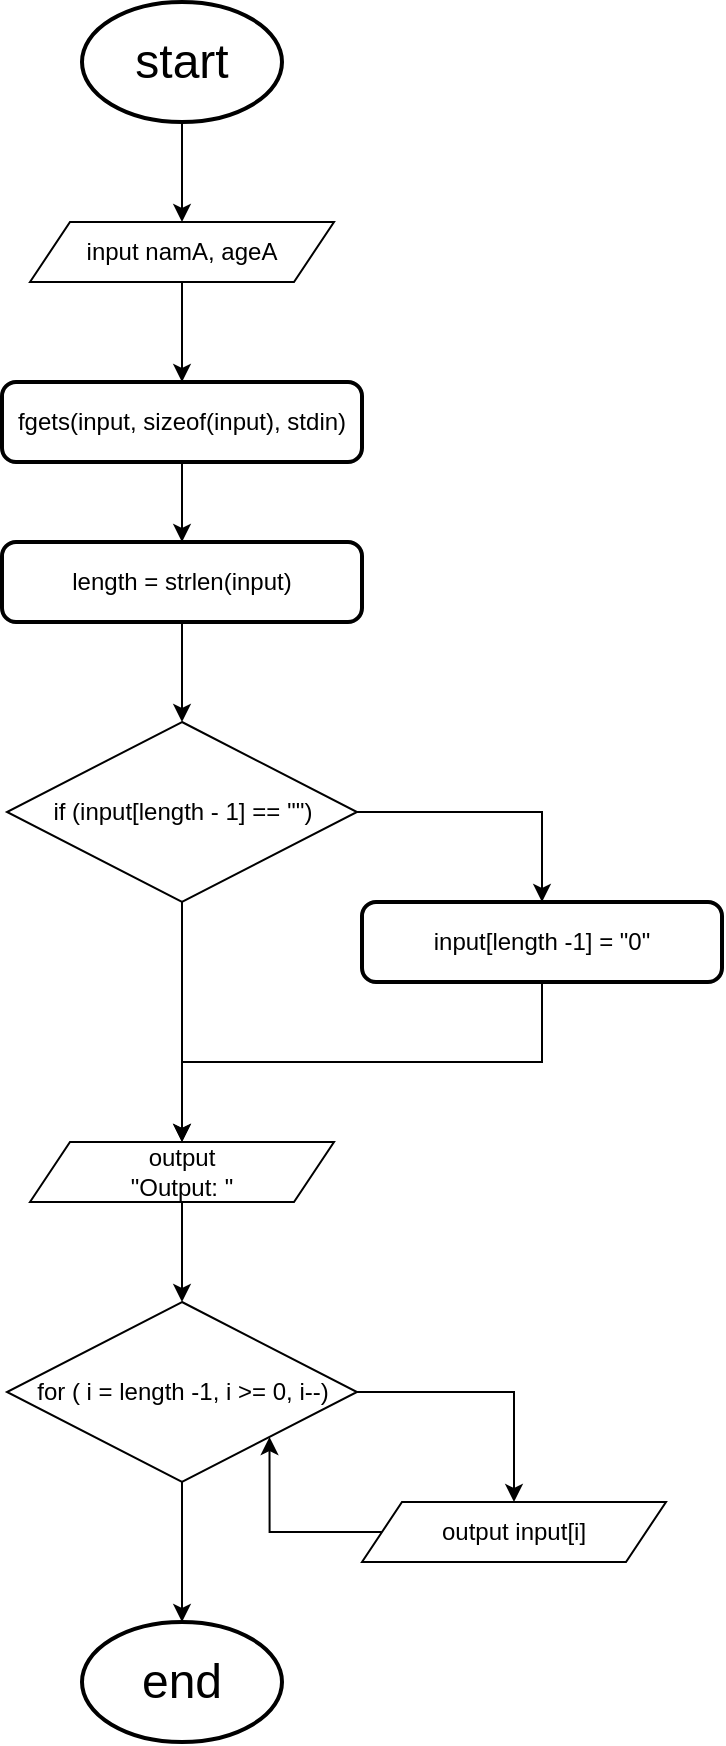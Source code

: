 <mxfile version="25.0.3">
  <diagram name="Page-1" id="MTo8a-Jam3NFmFl6J-9u">
    <mxGraphModel dx="2537" dy="878" grid="1" gridSize="10" guides="1" tooltips="1" connect="1" arrows="1" fold="1" page="1" pageScale="1" pageWidth="850" pageHeight="1100" math="0" shadow="0">
      <root>
        <mxCell id="0" />
        <mxCell id="1" parent="0" />
        <mxCell id="BXqlN0ZBgguIjdxf9FFt-8" style="edgeStyle=orthogonalEdgeStyle;rounded=0;orthogonalLoop=1;jettySize=auto;html=1;entryX=0.5;entryY=0;entryDx=0;entryDy=0;" edge="1" parent="1" source="BXqlN0ZBgguIjdxf9FFt-1" target="BXqlN0ZBgguIjdxf9FFt-3">
          <mxGeometry relative="1" as="geometry" />
        </mxCell>
        <mxCell id="BXqlN0ZBgguIjdxf9FFt-1" value="&lt;font style=&quot;font-size: 24px;&quot;&gt;start&lt;/font&gt;" style="strokeWidth=2;html=1;shape=mxgraph.flowchart.start_1;whiteSpace=wrap;" vertex="1" parent="1">
          <mxGeometry x="-484" y="80" width="100" height="60" as="geometry" />
        </mxCell>
        <mxCell id="BXqlN0ZBgguIjdxf9FFt-2" value="&lt;font style=&quot;font-size: 24px;&quot;&gt;end&lt;/font&gt;" style="strokeWidth=2;html=1;shape=mxgraph.flowchart.start_1;whiteSpace=wrap;" vertex="1" parent="1">
          <mxGeometry x="-484" y="890" width="100" height="60" as="geometry" />
        </mxCell>
        <mxCell id="BXqlN0ZBgguIjdxf9FFt-9" style="edgeStyle=orthogonalEdgeStyle;rounded=0;orthogonalLoop=1;jettySize=auto;html=1;entryX=0.5;entryY=0;entryDx=0;entryDy=0;" edge="1" parent="1" source="BXqlN0ZBgguIjdxf9FFt-3" target="BXqlN0ZBgguIjdxf9FFt-4">
          <mxGeometry relative="1" as="geometry" />
        </mxCell>
        <mxCell id="BXqlN0ZBgguIjdxf9FFt-3" value="input namA, ageA" style="shape=parallelogram;perimeter=parallelogramPerimeter;whiteSpace=wrap;html=1;fixedSize=1;" vertex="1" parent="1">
          <mxGeometry x="-510" y="190" width="152" height="30" as="geometry" />
        </mxCell>
        <mxCell id="BXqlN0ZBgguIjdxf9FFt-10" style="edgeStyle=orthogonalEdgeStyle;rounded=0;orthogonalLoop=1;jettySize=auto;html=1;entryX=0.5;entryY=0;entryDx=0;entryDy=0;" edge="1" parent="1" source="BXqlN0ZBgguIjdxf9FFt-4" target="BXqlN0ZBgguIjdxf9FFt-5">
          <mxGeometry relative="1" as="geometry" />
        </mxCell>
        <mxCell id="BXqlN0ZBgguIjdxf9FFt-4" value="fgets(input, sizeof(input), stdin)" style="rounded=1;whiteSpace=wrap;html=1;absoluteArcSize=1;arcSize=14;strokeWidth=2;" vertex="1" parent="1">
          <mxGeometry x="-524" y="270" width="180" height="40" as="geometry" />
        </mxCell>
        <mxCell id="BXqlN0ZBgguIjdxf9FFt-11" style="edgeStyle=orthogonalEdgeStyle;rounded=0;orthogonalLoop=1;jettySize=auto;html=1;" edge="1" parent="1" source="BXqlN0ZBgguIjdxf9FFt-5" target="BXqlN0ZBgguIjdxf9FFt-6">
          <mxGeometry relative="1" as="geometry" />
        </mxCell>
        <mxCell id="BXqlN0ZBgguIjdxf9FFt-5" value="length = strlen(input)" style="rounded=1;whiteSpace=wrap;html=1;absoluteArcSize=1;arcSize=14;strokeWidth=2;" vertex="1" parent="1">
          <mxGeometry x="-524" y="350" width="180" height="40" as="geometry" />
        </mxCell>
        <mxCell id="BXqlN0ZBgguIjdxf9FFt-12" style="edgeStyle=orthogonalEdgeStyle;rounded=0;orthogonalLoop=1;jettySize=auto;html=1;entryX=0.5;entryY=0;entryDx=0;entryDy=0;" edge="1" parent="1" source="BXqlN0ZBgguIjdxf9FFt-6" target="BXqlN0ZBgguIjdxf9FFt-7">
          <mxGeometry relative="1" as="geometry" />
        </mxCell>
        <mxCell id="BXqlN0ZBgguIjdxf9FFt-16" style="edgeStyle=orthogonalEdgeStyle;rounded=0;orthogonalLoop=1;jettySize=auto;html=1;entryX=0.5;entryY=0;entryDx=0;entryDy=0;" edge="1" parent="1" source="BXqlN0ZBgguIjdxf9FFt-6" target="BXqlN0ZBgguIjdxf9FFt-13">
          <mxGeometry relative="1" as="geometry" />
        </mxCell>
        <mxCell id="BXqlN0ZBgguIjdxf9FFt-6" value="if (input[length - 1] == &#39;&quot;&#39;)" style="rhombus;whiteSpace=wrap;html=1;" vertex="1" parent="1">
          <mxGeometry x="-521.5" y="440" width="175" height="90" as="geometry" />
        </mxCell>
        <mxCell id="BXqlN0ZBgguIjdxf9FFt-17" style="edgeStyle=orthogonalEdgeStyle;rounded=0;orthogonalLoop=1;jettySize=auto;html=1;entryX=0.5;entryY=0;entryDx=0;entryDy=0;exitX=0.5;exitY=1;exitDx=0;exitDy=0;" edge="1" parent="1" source="BXqlN0ZBgguIjdxf9FFt-7" target="BXqlN0ZBgguIjdxf9FFt-13">
          <mxGeometry relative="1" as="geometry" />
        </mxCell>
        <mxCell id="BXqlN0ZBgguIjdxf9FFt-7" value="input[length -1] = &quot;0&quot;" style="rounded=1;whiteSpace=wrap;html=1;absoluteArcSize=1;arcSize=14;strokeWidth=2;" vertex="1" parent="1">
          <mxGeometry x="-344" y="530" width="180" height="40" as="geometry" />
        </mxCell>
        <mxCell id="BXqlN0ZBgguIjdxf9FFt-21" style="edgeStyle=orthogonalEdgeStyle;rounded=0;orthogonalLoop=1;jettySize=auto;html=1;entryX=0.5;entryY=0;entryDx=0;entryDy=0;" edge="1" parent="1" source="BXqlN0ZBgguIjdxf9FFt-13" target="BXqlN0ZBgguIjdxf9FFt-19">
          <mxGeometry relative="1" as="geometry" />
        </mxCell>
        <mxCell id="BXqlN0ZBgguIjdxf9FFt-13" value="output&lt;div&gt;&quot;Output: &quot;&lt;/div&gt;" style="shape=parallelogram;perimeter=parallelogramPerimeter;whiteSpace=wrap;html=1;fixedSize=1;" vertex="1" parent="1">
          <mxGeometry x="-510" y="650" width="152" height="30" as="geometry" />
        </mxCell>
        <mxCell id="BXqlN0ZBgguIjdxf9FFt-22" style="edgeStyle=orthogonalEdgeStyle;rounded=0;orthogonalLoop=1;jettySize=auto;html=1;entryX=0.5;entryY=0;entryDx=0;entryDy=0;" edge="1" parent="1" source="BXqlN0ZBgguIjdxf9FFt-19" target="BXqlN0ZBgguIjdxf9FFt-20">
          <mxGeometry relative="1" as="geometry" />
        </mxCell>
        <mxCell id="BXqlN0ZBgguIjdxf9FFt-19" value="for ( i = length -1, i &amp;gt;= 0, i--)" style="rhombus;whiteSpace=wrap;html=1;" vertex="1" parent="1">
          <mxGeometry x="-521.5" y="730" width="175" height="90" as="geometry" />
        </mxCell>
        <mxCell id="BXqlN0ZBgguIjdxf9FFt-23" style="edgeStyle=orthogonalEdgeStyle;rounded=0;orthogonalLoop=1;jettySize=auto;html=1;entryX=1;entryY=1;entryDx=0;entryDy=0;" edge="1" parent="1" source="BXqlN0ZBgguIjdxf9FFt-20" target="BXqlN0ZBgguIjdxf9FFt-19">
          <mxGeometry relative="1" as="geometry" />
        </mxCell>
        <mxCell id="BXqlN0ZBgguIjdxf9FFt-20" value="output input[i]" style="shape=parallelogram;perimeter=parallelogramPerimeter;whiteSpace=wrap;html=1;fixedSize=1;" vertex="1" parent="1">
          <mxGeometry x="-344" y="830" width="152" height="30" as="geometry" />
        </mxCell>
        <mxCell id="BXqlN0ZBgguIjdxf9FFt-24" style="edgeStyle=orthogonalEdgeStyle;rounded=0;orthogonalLoop=1;jettySize=auto;html=1;entryX=0.5;entryY=0;entryDx=0;entryDy=0;entryPerimeter=0;" edge="1" parent="1" source="BXqlN0ZBgguIjdxf9FFt-19" target="BXqlN0ZBgguIjdxf9FFt-2">
          <mxGeometry relative="1" as="geometry" />
        </mxCell>
      </root>
    </mxGraphModel>
  </diagram>
</mxfile>
